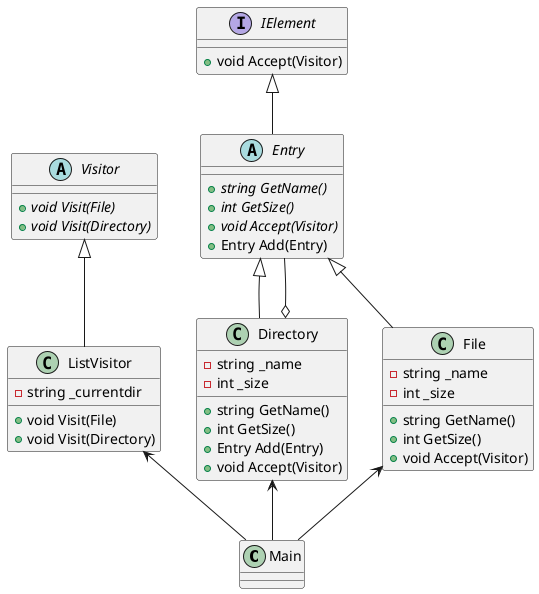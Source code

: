 @startuml

class Main {}

abstract class Visitor {
	+ {abstract} void Visit(File)
	+ {abstract} void Visit(Directory)
}

class ListVisitor {
  - string _currentdir
  + void Visit(File)
  + void Visit(Directory)
}

interface IElement {
  + void Accept(Visitor)
}

abstract class Entry {
  + {abstract} string GetName()
  + {abstract} int GetSize()
  + {abstract} void Accept(Visitor)
  + Entry Add(Entry)
}

class Directory {
  - string _name
  - int _size
  + string GetName()
  + int GetSize()
  + Entry Add(Entry)
  + void Accept(Visitor)
}

class File {
  - string _name
  - int _size
  + string GetName()
  + int GetSize()
  + void Accept(Visitor)
}

Visitor <|-- ListVisitor 
IElement <|-- Entry
Entry <|-- Directory
Entry <|-- File
Entry --o Directory

ListVisitor <-- Main
Directory <-- Main
File <-- Main
@enduml